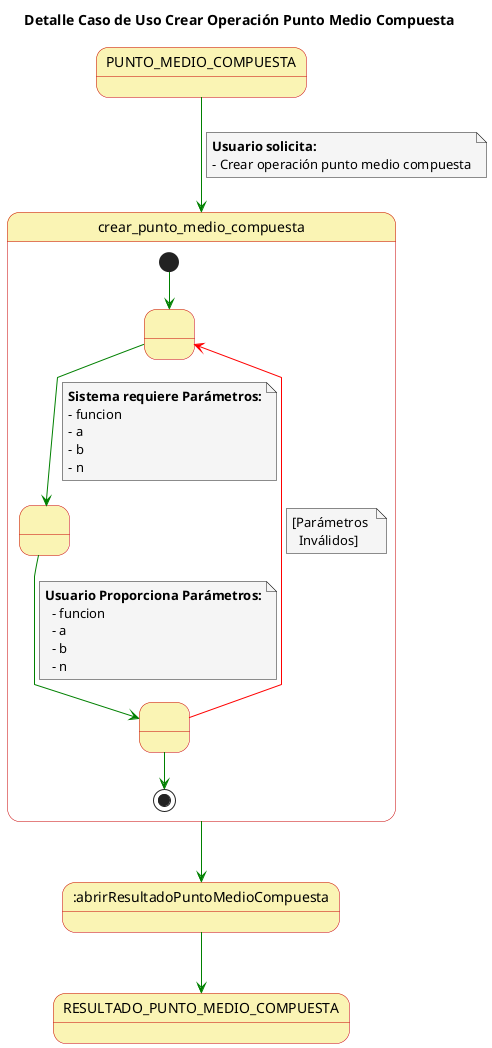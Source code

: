 @startuml

skinparam state {
  BackgroundColor #faf4b4
  BorderColor #c90000
}

skinparam note {
  BackgroundColor #f5f5f5
}

skinparam linetype polyline

title Detalle Caso de Uso Crear Operación Punto Medio Compuesta


PUNTO_MEDIO_COMPUESTA-[#green]-> crear_punto_medio_compuesta
note on link
  **Usuario solicita:**
  - Crear operación punto medio compuesta
end note

state crear_punto_medio_compuesta{
  state 1 as " "
  state 2 as " "
  state 3 as " "
  
  [*] -[#green]-> 1
  1 -[#green]-> 2
  note on link
      **Sistema requiere Parámetros:**
      - funcion
      - a
      - b
      - n
  end note
  2 -[#green]-> 3
  note on link
    **Usuario Proporciona Parámetros:**
      - funcion
      - a
      - b
      - n
  end note
  3 -[#red]-> 1
  note on link
    [Parámetros 
      Inválidos]
  end note
  3 -[#green]-> [*]

}

crear_punto_medio_compuesta-[#green]-> :abrirResultadoPuntoMedioCompuesta

:abrirResultadoPuntoMedioCompuesta-[#green]-> RESULTADO_PUNTO_MEDIO_COMPUESTA

@enduml